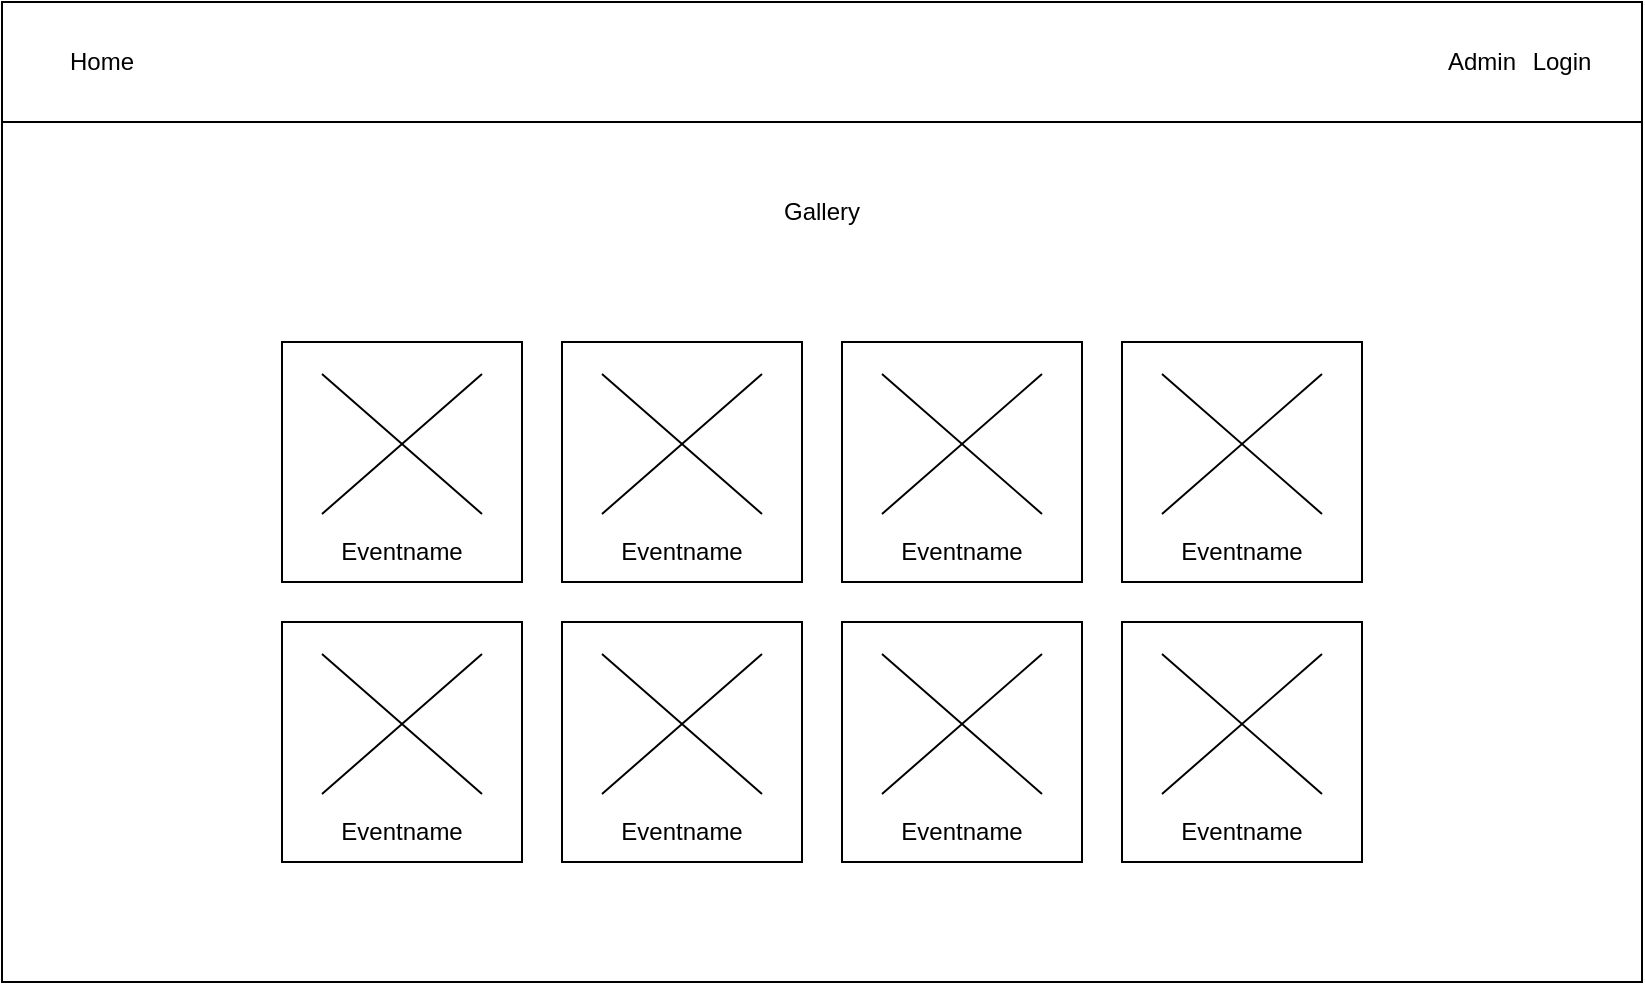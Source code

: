 <mxfile version="24.6.4" type="device" pages="3">
  <diagram name="Home" id="iWZwzt7MSsI_EGdAc2mg">
    <mxGraphModel dx="2253" dy="1551" grid="1" gridSize="10" guides="1" tooltips="1" connect="1" arrows="1" fold="1" page="1" pageScale="1" pageWidth="1169" pageHeight="827" math="0" shadow="0">
      <root>
        <mxCell id="0" />
        <mxCell id="1" parent="0" />
        <mxCell id="S5pw5Y8b530YtSFXcZSq-1" value="" style="rounded=0;whiteSpace=wrap;html=1;movable=0;resizable=0;rotatable=0;deletable=0;editable=0;locked=1;connectable=0;" vertex="1" parent="1">
          <mxGeometry x="190" y="140" width="820" height="490" as="geometry" />
        </mxCell>
        <mxCell id="S5pw5Y8b530YtSFXcZSq-2" value="" style="rounded=0;whiteSpace=wrap;html=1;" vertex="1" parent="1">
          <mxGeometry x="190" y="140" width="820" height="60" as="geometry" />
        </mxCell>
        <mxCell id="S5pw5Y8b530YtSFXcZSq-11" value="Gallery" style="text;html=1;align=center;verticalAlign=middle;whiteSpace=wrap;rounded=0;" vertex="1" parent="1">
          <mxGeometry x="570" y="230" width="60" height="30" as="geometry" />
        </mxCell>
        <mxCell id="S5pw5Y8b530YtSFXcZSq-12" value="Login" style="text;html=1;align=center;verticalAlign=middle;whiteSpace=wrap;rounded=0;" vertex="1" parent="1">
          <mxGeometry x="940" y="155" width="60" height="30" as="geometry" />
        </mxCell>
        <mxCell id="S5pw5Y8b530YtSFXcZSq-13" value="Admin" style="text;html=1;align=center;verticalAlign=middle;whiteSpace=wrap;rounded=0;" vertex="1" parent="1">
          <mxGeometry x="900" y="155" width="60" height="30" as="geometry" />
        </mxCell>
        <mxCell id="S5pw5Y8b530YtSFXcZSq-14" value="Home" style="text;html=1;align=center;verticalAlign=middle;whiteSpace=wrap;rounded=0;" vertex="1" parent="1">
          <mxGeometry x="210" y="155" width="60" height="30" as="geometry" />
        </mxCell>
        <mxCell id="S5pw5Y8b530YtSFXcZSq-19" value="" style="group" vertex="1" connectable="0" parent="1">
          <mxGeometry x="330" y="310" width="120" height="120" as="geometry" />
        </mxCell>
        <mxCell id="S5pw5Y8b530YtSFXcZSq-3" value="" style="whiteSpace=wrap;html=1;aspect=fixed;" vertex="1" parent="S5pw5Y8b530YtSFXcZSq-19">
          <mxGeometry width="120" height="120" as="geometry" />
        </mxCell>
        <mxCell id="S5pw5Y8b530YtSFXcZSq-15" value="" style="shape=mxgraph.sysml.x;" vertex="1" parent="S5pw5Y8b530YtSFXcZSq-19">
          <mxGeometry x="20" y="16" width="80" height="70" as="geometry" />
        </mxCell>
        <mxCell id="S5pw5Y8b530YtSFXcZSq-18" value="Eventname" style="text;html=1;align=center;verticalAlign=middle;whiteSpace=wrap;rounded=0;" vertex="1" parent="S5pw5Y8b530YtSFXcZSq-19">
          <mxGeometry x="30" y="90" width="60" height="30" as="geometry" />
        </mxCell>
        <mxCell id="S5pw5Y8b530YtSFXcZSq-20" value="" style="group" vertex="1" connectable="0" parent="1">
          <mxGeometry x="470" y="310" width="120" height="120" as="geometry" />
        </mxCell>
        <mxCell id="S5pw5Y8b530YtSFXcZSq-21" value="" style="whiteSpace=wrap;html=1;aspect=fixed;" vertex="1" parent="S5pw5Y8b530YtSFXcZSq-20">
          <mxGeometry width="120" height="120" as="geometry" />
        </mxCell>
        <mxCell id="S5pw5Y8b530YtSFXcZSq-22" value="" style="shape=mxgraph.sysml.x;" vertex="1" parent="S5pw5Y8b530YtSFXcZSq-20">
          <mxGeometry x="20" y="16" width="80" height="70" as="geometry" />
        </mxCell>
        <mxCell id="S5pw5Y8b530YtSFXcZSq-23" value="Eventname" style="text;html=1;align=center;verticalAlign=middle;whiteSpace=wrap;rounded=0;" vertex="1" parent="S5pw5Y8b530YtSFXcZSq-20">
          <mxGeometry x="30" y="90" width="60" height="30" as="geometry" />
        </mxCell>
        <mxCell id="S5pw5Y8b530YtSFXcZSq-24" value="" style="group" vertex="1" connectable="0" parent="1">
          <mxGeometry x="610" y="310" width="120" height="120" as="geometry" />
        </mxCell>
        <mxCell id="S5pw5Y8b530YtSFXcZSq-25" value="" style="whiteSpace=wrap;html=1;aspect=fixed;" vertex="1" parent="S5pw5Y8b530YtSFXcZSq-24">
          <mxGeometry width="120" height="120" as="geometry" />
        </mxCell>
        <mxCell id="S5pw5Y8b530YtSFXcZSq-26" value="" style="shape=mxgraph.sysml.x;" vertex="1" parent="S5pw5Y8b530YtSFXcZSq-24">
          <mxGeometry x="20" y="16" width="80" height="70" as="geometry" />
        </mxCell>
        <mxCell id="S5pw5Y8b530YtSFXcZSq-27" value="Eventname" style="text;html=1;align=center;verticalAlign=middle;whiteSpace=wrap;rounded=0;" vertex="1" parent="S5pw5Y8b530YtSFXcZSq-24">
          <mxGeometry x="30" y="90" width="60" height="30" as="geometry" />
        </mxCell>
        <mxCell id="S5pw5Y8b530YtSFXcZSq-28" value="" style="group" vertex="1" connectable="0" parent="1">
          <mxGeometry x="750" y="310" width="120" height="120" as="geometry" />
        </mxCell>
        <mxCell id="S5pw5Y8b530YtSFXcZSq-29" value="" style="whiteSpace=wrap;html=1;aspect=fixed;" vertex="1" parent="S5pw5Y8b530YtSFXcZSq-28">
          <mxGeometry width="120" height="120" as="geometry" />
        </mxCell>
        <mxCell id="S5pw5Y8b530YtSFXcZSq-30" value="" style="shape=mxgraph.sysml.x;" vertex="1" parent="S5pw5Y8b530YtSFXcZSq-28">
          <mxGeometry x="20" y="16" width="80" height="70" as="geometry" />
        </mxCell>
        <mxCell id="S5pw5Y8b530YtSFXcZSq-31" value="Eventname" style="text;html=1;align=center;verticalAlign=middle;whiteSpace=wrap;rounded=0;" vertex="1" parent="S5pw5Y8b530YtSFXcZSq-28">
          <mxGeometry x="30" y="90" width="60" height="30" as="geometry" />
        </mxCell>
        <mxCell id="S5pw5Y8b530YtSFXcZSq-36" value="" style="group" vertex="1" connectable="0" parent="1">
          <mxGeometry x="330" y="450" width="120" height="120" as="geometry" />
        </mxCell>
        <mxCell id="S5pw5Y8b530YtSFXcZSq-37" value="" style="whiteSpace=wrap;html=1;aspect=fixed;" vertex="1" parent="S5pw5Y8b530YtSFXcZSq-36">
          <mxGeometry width="120" height="120" as="geometry" />
        </mxCell>
        <mxCell id="S5pw5Y8b530YtSFXcZSq-38" value="" style="shape=mxgraph.sysml.x;" vertex="1" parent="S5pw5Y8b530YtSFXcZSq-36">
          <mxGeometry x="20" y="16" width="80" height="70" as="geometry" />
        </mxCell>
        <mxCell id="S5pw5Y8b530YtSFXcZSq-39" value="Eventname" style="text;html=1;align=center;verticalAlign=middle;whiteSpace=wrap;rounded=0;" vertex="1" parent="S5pw5Y8b530YtSFXcZSq-36">
          <mxGeometry x="30" y="90" width="60" height="30" as="geometry" />
        </mxCell>
        <mxCell id="S5pw5Y8b530YtSFXcZSq-40" value="" style="group" vertex="1" connectable="0" parent="1">
          <mxGeometry x="470" y="450" width="120" height="120" as="geometry" />
        </mxCell>
        <mxCell id="S5pw5Y8b530YtSFXcZSq-41" value="" style="whiteSpace=wrap;html=1;aspect=fixed;" vertex="1" parent="S5pw5Y8b530YtSFXcZSq-40">
          <mxGeometry width="120" height="120" as="geometry" />
        </mxCell>
        <mxCell id="S5pw5Y8b530YtSFXcZSq-42" value="" style="shape=mxgraph.sysml.x;" vertex="1" parent="S5pw5Y8b530YtSFXcZSq-40">
          <mxGeometry x="20" y="16" width="80" height="70" as="geometry" />
        </mxCell>
        <mxCell id="S5pw5Y8b530YtSFXcZSq-43" value="Eventname" style="text;html=1;align=center;verticalAlign=middle;whiteSpace=wrap;rounded=0;" vertex="1" parent="S5pw5Y8b530YtSFXcZSq-40">
          <mxGeometry x="30" y="90" width="60" height="30" as="geometry" />
        </mxCell>
        <mxCell id="S5pw5Y8b530YtSFXcZSq-44" value="" style="group" vertex="1" connectable="0" parent="1">
          <mxGeometry x="610" y="450" width="120" height="120" as="geometry" />
        </mxCell>
        <mxCell id="S5pw5Y8b530YtSFXcZSq-45" value="" style="whiteSpace=wrap;html=1;aspect=fixed;" vertex="1" parent="S5pw5Y8b530YtSFXcZSq-44">
          <mxGeometry width="120" height="120" as="geometry" />
        </mxCell>
        <mxCell id="S5pw5Y8b530YtSFXcZSq-46" value="" style="shape=mxgraph.sysml.x;" vertex="1" parent="S5pw5Y8b530YtSFXcZSq-44">
          <mxGeometry x="20" y="16" width="80" height="70" as="geometry" />
        </mxCell>
        <mxCell id="S5pw5Y8b530YtSFXcZSq-47" value="Eventname" style="text;html=1;align=center;verticalAlign=middle;whiteSpace=wrap;rounded=0;" vertex="1" parent="S5pw5Y8b530YtSFXcZSq-44">
          <mxGeometry x="30" y="90" width="60" height="30" as="geometry" />
        </mxCell>
        <mxCell id="S5pw5Y8b530YtSFXcZSq-48" value="" style="group" vertex="1" connectable="0" parent="1">
          <mxGeometry x="750" y="450" width="120" height="120" as="geometry" />
        </mxCell>
        <mxCell id="S5pw5Y8b530YtSFXcZSq-49" value="" style="whiteSpace=wrap;html=1;aspect=fixed;" vertex="1" parent="S5pw5Y8b530YtSFXcZSq-48">
          <mxGeometry width="120" height="120" as="geometry" />
        </mxCell>
        <mxCell id="S5pw5Y8b530YtSFXcZSq-50" value="" style="shape=mxgraph.sysml.x;" vertex="1" parent="S5pw5Y8b530YtSFXcZSq-48">
          <mxGeometry x="20" y="16" width="80" height="70" as="geometry" />
        </mxCell>
        <mxCell id="S5pw5Y8b530YtSFXcZSq-51" value="Eventname" style="text;html=1;align=center;verticalAlign=middle;whiteSpace=wrap;rounded=0;" vertex="1" parent="S5pw5Y8b530YtSFXcZSq-48">
          <mxGeometry x="30" y="90" width="60" height="30" as="geometry" />
        </mxCell>
      </root>
    </mxGraphModel>
  </diagram>
  <diagram name="Gallery" id="_P9nXn-fmoUTOq1PN0kG">
    <mxGraphModel dx="708" dy="487" grid="1" gridSize="10" guides="1" tooltips="1" connect="1" arrows="1" fold="1" page="1" pageScale="1" pageWidth="1169" pageHeight="827" math="0" shadow="0">
      <root>
        <mxCell id="lEZ9Ktoyej2CtSF3HPmZ-0" />
        <mxCell id="lEZ9Ktoyej2CtSF3HPmZ-1" parent="lEZ9Ktoyej2CtSF3HPmZ-0" />
        <mxCell id="lEZ9Ktoyej2CtSF3HPmZ-2" value="" style="rounded=0;whiteSpace=wrap;html=1;movable=0;resizable=0;rotatable=0;deletable=0;editable=0;locked=1;connectable=0;" vertex="1" parent="lEZ9Ktoyej2CtSF3HPmZ-1">
          <mxGeometry x="190" y="140" width="820" height="490" as="geometry" />
        </mxCell>
        <mxCell id="lEZ9Ktoyej2CtSF3HPmZ-3" value="" style="rounded=0;whiteSpace=wrap;html=1;" vertex="1" parent="lEZ9Ktoyej2CtSF3HPmZ-1">
          <mxGeometry x="190" y="140" width="820" height="60" as="geometry" />
        </mxCell>
        <mxCell id="lEZ9Ktoyej2CtSF3HPmZ-4" value="Event Name" style="text;html=1;align=center;verticalAlign=middle;whiteSpace=wrap;rounded=0;" vertex="1" parent="lEZ9Ktoyej2CtSF3HPmZ-1">
          <mxGeometry x="555" y="220" width="90" height="30" as="geometry" />
        </mxCell>
        <mxCell id="lEZ9Ktoyej2CtSF3HPmZ-5" value="Login" style="text;html=1;align=center;verticalAlign=middle;whiteSpace=wrap;rounded=0;" vertex="1" parent="lEZ9Ktoyej2CtSF3HPmZ-1">
          <mxGeometry x="940" y="155" width="60" height="30" as="geometry" />
        </mxCell>
        <mxCell id="lEZ9Ktoyej2CtSF3HPmZ-6" value="Admin" style="text;html=1;align=center;verticalAlign=middle;whiteSpace=wrap;rounded=0;" vertex="1" parent="lEZ9Ktoyej2CtSF3HPmZ-1">
          <mxGeometry x="900" y="155" width="60" height="30" as="geometry" />
        </mxCell>
        <mxCell id="lEZ9Ktoyej2CtSF3HPmZ-7" value="Home" style="text;html=1;align=center;verticalAlign=middle;whiteSpace=wrap;rounded=0;" vertex="1" parent="lEZ9Ktoyej2CtSF3HPmZ-1">
          <mxGeometry x="210" y="155" width="60" height="30" as="geometry" />
        </mxCell>
        <mxCell id="lEZ9Ktoyej2CtSF3HPmZ-8" value="" style="group" vertex="1" connectable="0" parent="lEZ9Ktoyej2CtSF3HPmZ-1">
          <mxGeometry x="330" y="310" width="120" height="120" as="geometry" />
        </mxCell>
        <mxCell id="lEZ9Ktoyej2CtSF3HPmZ-9" value="" style="whiteSpace=wrap;html=1;aspect=fixed;" vertex="1" parent="lEZ9Ktoyej2CtSF3HPmZ-8">
          <mxGeometry width="120" height="120" as="geometry" />
        </mxCell>
        <mxCell id="lEZ9Ktoyej2CtSF3HPmZ-10" value="" style="shape=mxgraph.sysml.x;" vertex="1" parent="lEZ9Ktoyej2CtSF3HPmZ-8">
          <mxGeometry x="20" y="16" width="80" height="70" as="geometry" />
        </mxCell>
        <mxCell id="lEZ9Ktoyej2CtSF3HPmZ-12" value="" style="group" vertex="1" connectable="0" parent="lEZ9Ktoyej2CtSF3HPmZ-1">
          <mxGeometry x="470" y="310" width="120" height="120" as="geometry" />
        </mxCell>
        <mxCell id="lEZ9Ktoyej2CtSF3HPmZ-13" value="" style="whiteSpace=wrap;html=1;aspect=fixed;" vertex="1" parent="lEZ9Ktoyej2CtSF3HPmZ-12">
          <mxGeometry width="120" height="120" as="geometry" />
        </mxCell>
        <mxCell id="lEZ9Ktoyej2CtSF3HPmZ-14" value="" style="shape=mxgraph.sysml.x;" vertex="1" parent="lEZ9Ktoyej2CtSF3HPmZ-12">
          <mxGeometry x="20" y="16" width="80" height="70" as="geometry" />
        </mxCell>
        <mxCell id="lEZ9Ktoyej2CtSF3HPmZ-16" value="" style="group" vertex="1" connectable="0" parent="lEZ9Ktoyej2CtSF3HPmZ-1">
          <mxGeometry x="610" y="310" width="120" height="120" as="geometry" />
        </mxCell>
        <mxCell id="lEZ9Ktoyej2CtSF3HPmZ-17" value="" style="whiteSpace=wrap;html=1;aspect=fixed;" vertex="1" parent="lEZ9Ktoyej2CtSF3HPmZ-16">
          <mxGeometry width="120" height="120" as="geometry" />
        </mxCell>
        <mxCell id="lEZ9Ktoyej2CtSF3HPmZ-18" value="" style="shape=mxgraph.sysml.x;" vertex="1" parent="lEZ9Ktoyej2CtSF3HPmZ-16">
          <mxGeometry x="20" y="16" width="80" height="70" as="geometry" />
        </mxCell>
        <mxCell id="lEZ9Ktoyej2CtSF3HPmZ-20" value="" style="group" vertex="1" connectable="0" parent="lEZ9Ktoyej2CtSF3HPmZ-1">
          <mxGeometry x="750" y="310" width="120" height="120" as="geometry" />
        </mxCell>
        <mxCell id="lEZ9Ktoyej2CtSF3HPmZ-21" value="" style="whiteSpace=wrap;html=1;aspect=fixed;" vertex="1" parent="lEZ9Ktoyej2CtSF3HPmZ-20">
          <mxGeometry width="120" height="120" as="geometry" />
        </mxCell>
        <mxCell id="lEZ9Ktoyej2CtSF3HPmZ-22" value="" style="shape=mxgraph.sysml.x;" vertex="1" parent="lEZ9Ktoyej2CtSF3HPmZ-20">
          <mxGeometry x="20" y="16" width="80" height="70" as="geometry" />
        </mxCell>
        <mxCell id="lEZ9Ktoyej2CtSF3HPmZ-24" value="" style="group" vertex="1" connectable="0" parent="lEZ9Ktoyej2CtSF3HPmZ-1">
          <mxGeometry x="330" y="450" width="120" height="120" as="geometry" />
        </mxCell>
        <mxCell id="lEZ9Ktoyej2CtSF3HPmZ-25" value="" style="whiteSpace=wrap;html=1;aspect=fixed;" vertex="1" parent="lEZ9Ktoyej2CtSF3HPmZ-24">
          <mxGeometry width="120" height="120" as="geometry" />
        </mxCell>
        <mxCell id="lEZ9Ktoyej2CtSF3HPmZ-26" value="" style="shape=mxgraph.sysml.x;" vertex="1" parent="lEZ9Ktoyej2CtSF3HPmZ-24">
          <mxGeometry x="20" y="16" width="80" height="70" as="geometry" />
        </mxCell>
        <mxCell id="lEZ9Ktoyej2CtSF3HPmZ-28" value="" style="group" vertex="1" connectable="0" parent="lEZ9Ktoyej2CtSF3HPmZ-1">
          <mxGeometry x="470" y="450" width="120" height="120" as="geometry" />
        </mxCell>
        <mxCell id="lEZ9Ktoyej2CtSF3HPmZ-29" value="" style="whiteSpace=wrap;html=1;aspect=fixed;" vertex="1" parent="lEZ9Ktoyej2CtSF3HPmZ-28">
          <mxGeometry width="120" height="120" as="geometry" />
        </mxCell>
        <mxCell id="lEZ9Ktoyej2CtSF3HPmZ-30" value="" style="shape=mxgraph.sysml.x;" vertex="1" parent="lEZ9Ktoyej2CtSF3HPmZ-28">
          <mxGeometry x="20" y="16" width="80" height="70" as="geometry" />
        </mxCell>
        <mxCell id="lEZ9Ktoyej2CtSF3HPmZ-32" value="" style="group" vertex="1" connectable="0" parent="lEZ9Ktoyej2CtSF3HPmZ-1">
          <mxGeometry x="610" y="450" width="120" height="120" as="geometry" />
        </mxCell>
        <mxCell id="lEZ9Ktoyej2CtSF3HPmZ-33" value="" style="whiteSpace=wrap;html=1;aspect=fixed;" vertex="1" parent="lEZ9Ktoyej2CtSF3HPmZ-32">
          <mxGeometry width="120" height="120" as="geometry" />
        </mxCell>
        <mxCell id="lEZ9Ktoyej2CtSF3HPmZ-34" value="" style="shape=mxgraph.sysml.x;" vertex="1" parent="lEZ9Ktoyej2CtSF3HPmZ-32">
          <mxGeometry x="20" y="16" width="80" height="70" as="geometry" />
        </mxCell>
        <mxCell id="lEZ9Ktoyej2CtSF3HPmZ-36" value="" style="group" vertex="1" connectable="0" parent="lEZ9Ktoyej2CtSF3HPmZ-1">
          <mxGeometry x="750" y="450" width="120" height="120" as="geometry" />
        </mxCell>
        <mxCell id="lEZ9Ktoyej2CtSF3HPmZ-37" value="" style="whiteSpace=wrap;html=1;aspect=fixed;" vertex="1" parent="lEZ9Ktoyej2CtSF3HPmZ-36">
          <mxGeometry width="120" height="120" as="geometry" />
        </mxCell>
        <mxCell id="lEZ9Ktoyej2CtSF3HPmZ-38" value="" style="shape=mxgraph.sysml.x;" vertex="1" parent="lEZ9Ktoyej2CtSF3HPmZ-36">
          <mxGeometry x="20" y="16" width="80" height="70" as="geometry" />
        </mxCell>
        <mxCell id="Yaoupp6idyctG9iCQ9cd-0" value="&lt;p style=&quot;line-height: 70%;&quot;&gt;&lt;font style=&quot;font-size: 11px;&quot;&gt;Filter by Face&lt;/font&gt;&lt;/p&gt;" style="html=1;shadow=0;dashed=0;shape=mxgraph.bootstrap.rrect;rSize=5;strokeColor=none;strokeWidth=1;fillColor=#0085FC;fontColor=#FFFFFF;whiteSpace=wrap;align=center;verticalAlign=middle;spacingLeft=0;fontStyle=0;fontSize=16;spacing=5;" vertex="1" parent="lEZ9Ktoyej2CtSF3HPmZ-1">
          <mxGeometry x="570" y="260" width="70" height="30" as="geometry" />
        </mxCell>
      </root>
    </mxGraphModel>
  </diagram>
  <diagram name="Admin" id="QJsrDaBp-UGmz5MWNY7u">
    <mxGraphModel dx="854" dy="588" grid="1" gridSize="10" guides="1" tooltips="1" connect="1" arrows="1" fold="1" page="1" pageScale="1" pageWidth="1169" pageHeight="827" math="0" shadow="0">
      <root>
        <mxCell id="FbB77ga0LB-VhCbjwNdt-0" />
        <mxCell id="FbB77ga0LB-VhCbjwNdt-1" parent="FbB77ga0LB-VhCbjwNdt-0" />
        <mxCell id="FbB77ga0LB-VhCbjwNdt-2" value="" style="rounded=0;whiteSpace=wrap;html=1;movable=0;resizable=0;rotatable=0;deletable=0;editable=0;locked=1;connectable=0;" vertex="1" parent="FbB77ga0LB-VhCbjwNdt-1">
          <mxGeometry x="190" y="140" width="820" height="490" as="geometry" />
        </mxCell>
        <mxCell id="FbB77ga0LB-VhCbjwNdt-3" value="" style="rounded=0;whiteSpace=wrap;html=1;" vertex="1" parent="FbB77ga0LB-VhCbjwNdt-1">
          <mxGeometry x="190" y="140" width="820" height="60" as="geometry" />
        </mxCell>
        <mxCell id="FbB77ga0LB-VhCbjwNdt-4" value="Admin Dashboard" style="text;html=1;align=center;verticalAlign=middle;whiteSpace=wrap;rounded=0;" vertex="1" parent="FbB77ga0LB-VhCbjwNdt-1">
          <mxGeometry x="420" y="220" width="100" height="30" as="geometry" />
        </mxCell>
        <mxCell id="FbB77ga0LB-VhCbjwNdt-5" value="Login" style="text;html=1;align=center;verticalAlign=middle;whiteSpace=wrap;rounded=0;" vertex="1" parent="FbB77ga0LB-VhCbjwNdt-1">
          <mxGeometry x="940" y="155" width="60" height="30" as="geometry" />
        </mxCell>
        <mxCell id="FbB77ga0LB-VhCbjwNdt-6" value="Admin" style="text;html=1;align=center;verticalAlign=middle;whiteSpace=wrap;rounded=0;" vertex="1" parent="FbB77ga0LB-VhCbjwNdt-1">
          <mxGeometry x="900" y="155" width="60" height="30" as="geometry" />
        </mxCell>
        <mxCell id="FbB77ga0LB-VhCbjwNdt-7" value="Home" style="text;html=1;align=center;verticalAlign=middle;whiteSpace=wrap;rounded=0;" vertex="1" parent="FbB77ga0LB-VhCbjwNdt-1">
          <mxGeometry x="210" y="155" width="60" height="30" as="geometry" />
        </mxCell>
        <mxCell id="AYLSlHg_2lsAO0eZ-RG6-0" value="Gallery Name" style="text;html=1;align=left;verticalAlign=middle;whiteSpace=wrap;rounded=0;fontSize=8;" vertex="1" parent="FbB77ga0LB-VhCbjwNdt-1">
          <mxGeometry x="420" y="250" width="85" height="10" as="geometry" />
        </mxCell>
        <mxCell id="AYLSlHg_2lsAO0eZ-RG6-1" value="" style="strokeWidth=1;html=1;shadow=0;dashed=0;shape=mxgraph.ios.iTextInput;strokeColor=#444444;buttonText=;fontSize=8;whiteSpace=wrap;align=left;" vertex="1" parent="FbB77ga0LB-VhCbjwNdt-1">
          <mxGeometry x="420" y="260" width="110" height="15" as="geometry" />
        </mxCell>
        <mxCell id="AYLSlHg_2lsAO0eZ-RG6-2" value="Cover Image" style="text;html=1;align=left;verticalAlign=middle;whiteSpace=wrap;rounded=0;fontSize=8;" vertex="1" parent="FbB77ga0LB-VhCbjwNdt-1">
          <mxGeometry x="420" y="277" width="85" height="10" as="geometry" />
        </mxCell>
        <mxCell id="AYLSlHg_2lsAO0eZ-RG6-3" value="" style="strokeWidth=1;html=1;shadow=0;dashed=0;shape=mxgraph.ios.iTextInput;strokeColor=#444444;buttonText=;fontSize=8;whiteSpace=wrap;align=left;" vertex="1" parent="FbB77ga0LB-VhCbjwNdt-1">
          <mxGeometry x="420" y="287" width="110" height="15" as="geometry" />
        </mxCell>
        <mxCell id="AYLSlHg_2lsAO0eZ-RG6-4" value="&lt;font style=&quot;font-size: 9px;&quot;&gt;Create Gallery&lt;/font&gt;" style="rounded=1;fillColor=#0057D8;strokeColor=none;html=1;whiteSpace=wrap;fontColor=#ffffff;align=center;verticalAlign=middle;fontStyle=0;fontSize=12;sketch=0;" vertex="1" parent="FbB77ga0LB-VhCbjwNdt-1">
          <mxGeometry x="420" y="310" width="80" height="20" as="geometry" />
        </mxCell>
        <mxCell id="AYLSlHg_2lsAO0eZ-RG6-5" value="" style="whiteSpace=wrap;html=1;aspect=fixed;" vertex="1" parent="FbB77ga0LB-VhCbjwNdt-1">
          <mxGeometry x="480" y="380" width="180" height="180" as="geometry" />
        </mxCell>
        <mxCell id="AYLSlHg_2lsAO0eZ-RG6-6" value="Gallerys" style="text;html=1;align=center;verticalAlign=middle;whiteSpace=wrap;rounded=0;" vertex="1" parent="FbB77ga0LB-VhCbjwNdt-1">
          <mxGeometry x="420" y="340" width="100" height="30" as="geometry" />
        </mxCell>
        <mxCell id="AYLSlHg_2lsAO0eZ-RG6-7" value="" style="shape=mxgraph.sysml.x;" vertex="1" parent="FbB77ga0LB-VhCbjwNdt-1">
          <mxGeometry x="505" y="400" width="135" height="130" as="geometry" />
        </mxCell>
        <mxCell id="AYLSlHg_2lsAO0eZ-RG6-8" value="&lt;font style=&quot;font-size: 10px;&quot;&gt;Delete Gallery&lt;/font&gt;" style="html=1;shadow=0;dashed=0;shape=mxgraph.bootstrap.rrect;rSize=5;strokeColor=none;strokeWidth=1;fillColor=#DB2843;fontColor=#FFFFFF;whiteSpace=wrap;align=center;verticalAlign=middle;spacingLeft=0;fontStyle=0;fontSize=16;spacing=5;" vertex="1" parent="FbB77ga0LB-VhCbjwNdt-1">
          <mxGeometry x="480" y="570" width="80" height="20" as="geometry" />
        </mxCell>
        <mxCell id="AYLSlHg_2lsAO0eZ-RG6-9" value="&lt;font style=&quot;font-size: 11px;&quot;&gt;Manage Pictures&lt;/font&gt;" style="html=1;shadow=0;dashed=0;shape=mxgraph.bootstrap.rrect;rSize=5;strokeColor=none;strokeWidth=1;fillColor=#6C767D;fontColor=#FFFFFF;whiteSpace=wrap;align=center;verticalAlign=middle;spacingLeft=0;fontStyle=0;fontSize=16;spacing=5;" vertex="1" parent="FbB77ga0LB-VhCbjwNdt-1">
          <mxGeometry x="570" y="570" width="100" height="20" as="geometry" />
        </mxCell>
      </root>
    </mxGraphModel>
  </diagram>
</mxfile>
